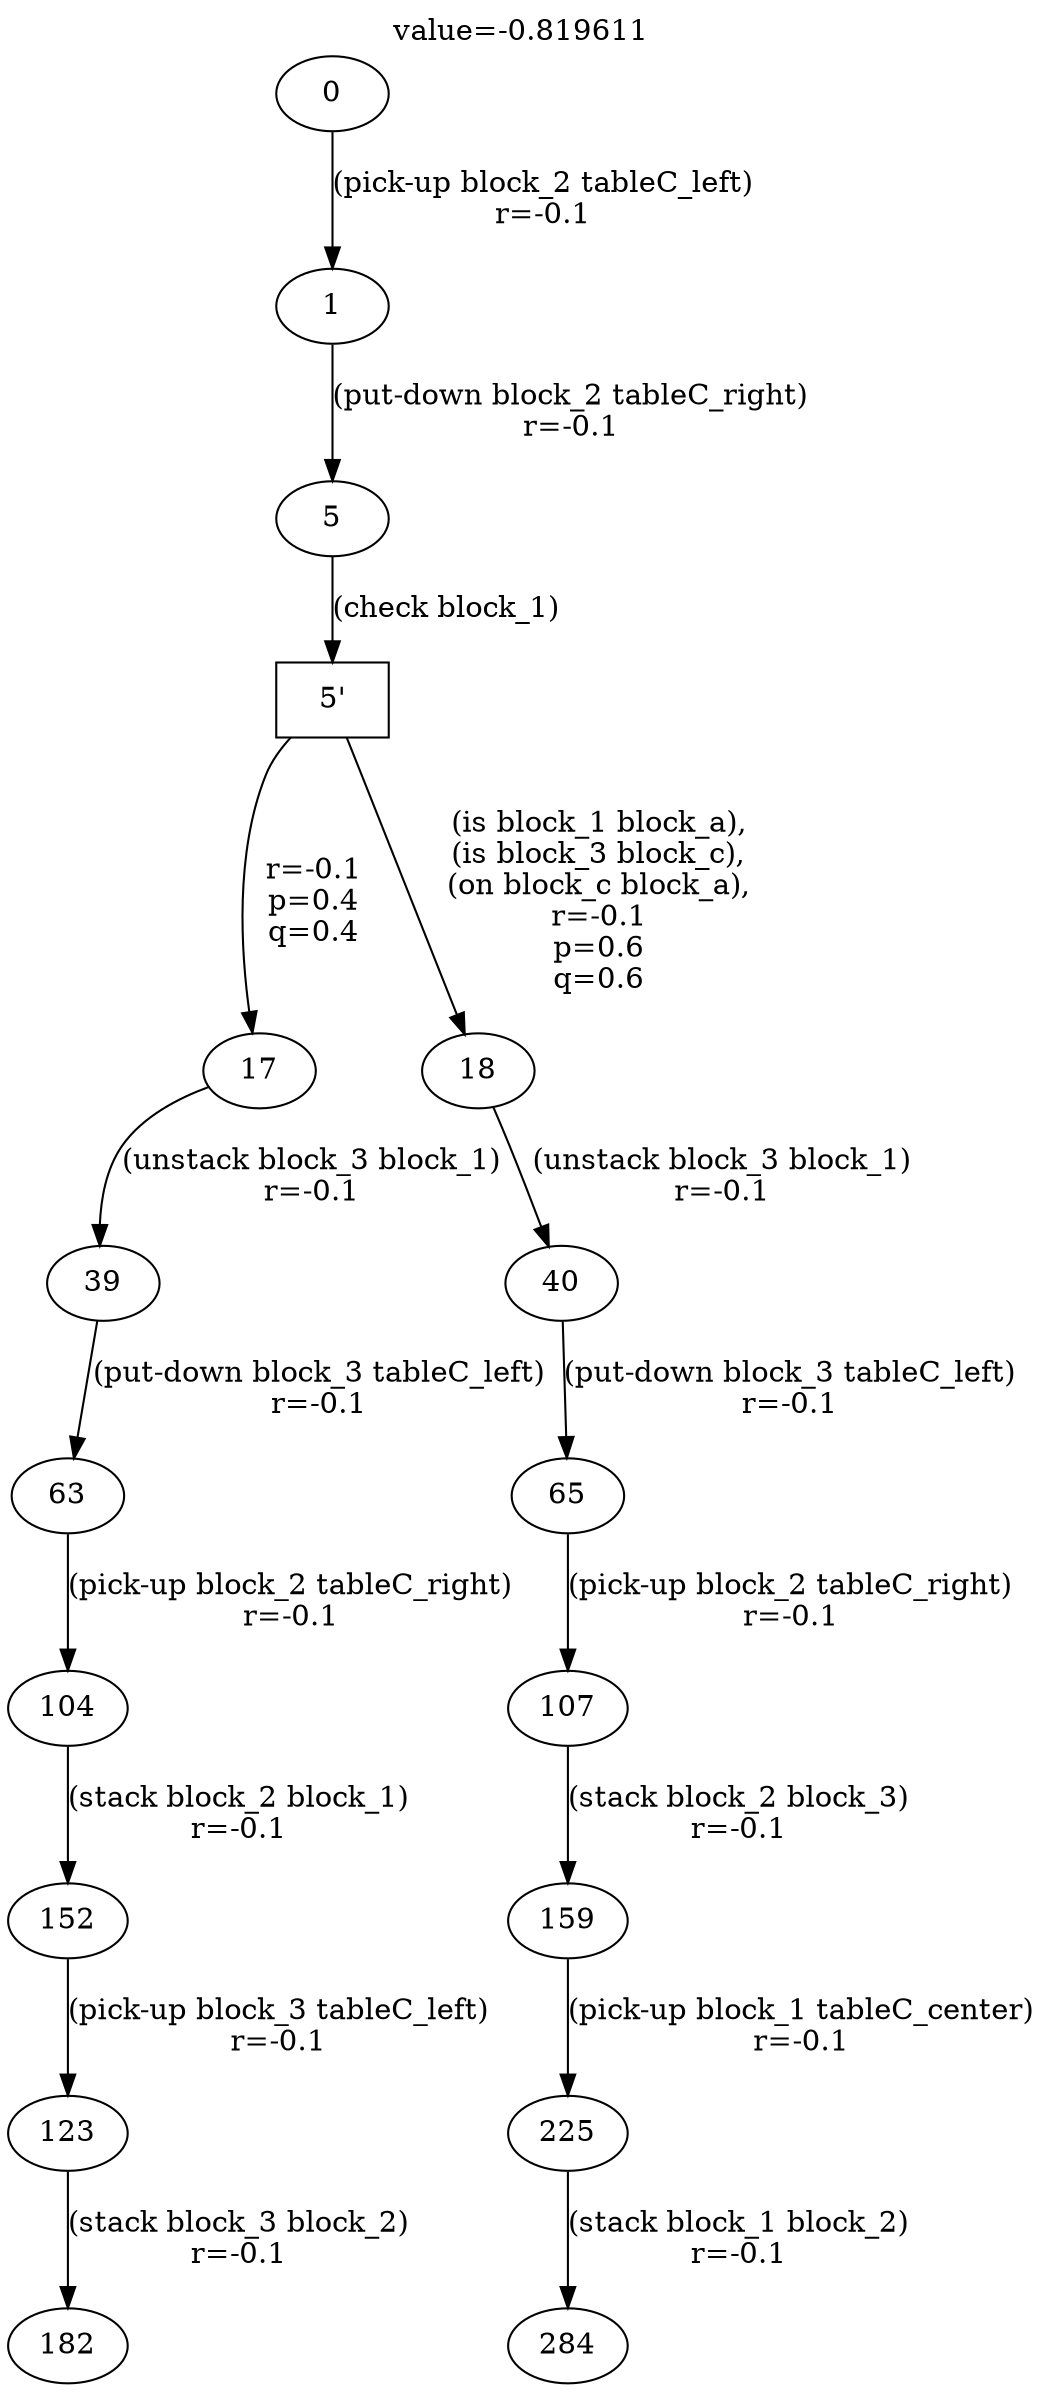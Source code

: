 digraph g{
label="value=-0.819611"
labelloc=top
0->1 [ label="(pick-up block_2 tableC_left)
r=-0.1" ];
1->5 [ label="(put-down block_2 tableC_right)
r=-0.1" ];
"5'" [ shape=box ] ;
5->"5'" [ label="(check block_1)" ];
"5'"->17 [ label="
r=-0.1
p=0.4
q=0.4" ];
17->39 [ label="(unstack block_3 block_1)
r=-0.1" ];
39->63 [ label="(put-down block_3 tableC_left)
r=-0.1" ];
63->104 [ label="(pick-up block_2 tableC_right)
r=-0.1" ];
104->152 [ label="(stack block_2 block_1)
r=-0.1" ];
152->123 [ label="(pick-up block_3 tableC_left)
r=-0.1" ];
123->182 [ label="(stack block_3 block_2)
r=-0.1" ];
"5'"->18 [ label="
(is block_1 block_a),
(is block_3 block_c),
(on block_c block_a),
r=-0.1
p=0.6
q=0.6" ];
18->40 [ label="(unstack block_3 block_1)
r=-0.1" ];
40->65 [ label="(put-down block_3 tableC_left)
r=-0.1" ];
65->107 [ label="(pick-up block_2 tableC_right)
r=-0.1" ];
107->159 [ label="(stack block_2 block_3)
r=-0.1" ];
159->225 [ label="(pick-up block_1 tableC_center)
r=-0.1" ];
225->284 [ label="(stack block_1 block_2)
r=-0.1" ];
}
